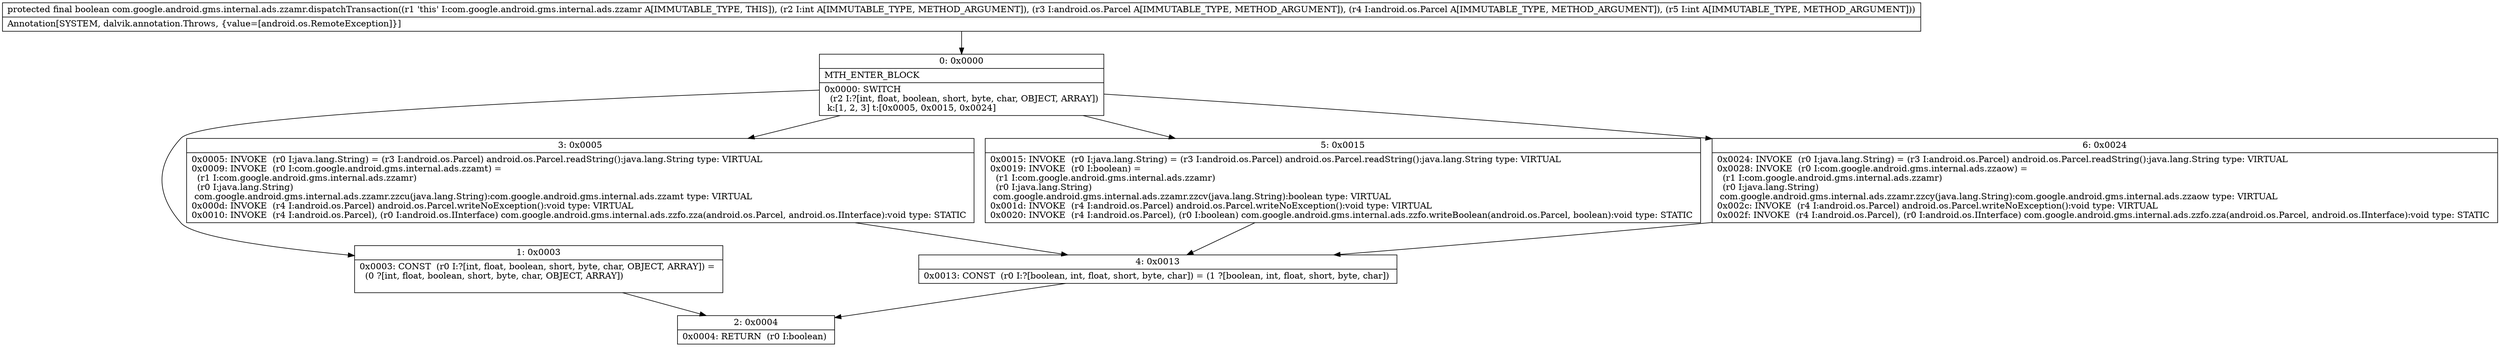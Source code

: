 digraph "CFG forcom.google.android.gms.internal.ads.zzamr.dispatchTransaction(ILandroid\/os\/Parcel;Landroid\/os\/Parcel;I)Z" {
Node_0 [shape=record,label="{0\:\ 0x0000|MTH_ENTER_BLOCK\l|0x0000: SWITCH  \l  (r2 I:?[int, float, boolean, short, byte, char, OBJECT, ARRAY])\l k:[1, 2, 3] t:[0x0005, 0x0015, 0x0024] \l}"];
Node_1 [shape=record,label="{1\:\ 0x0003|0x0003: CONST  (r0 I:?[int, float, boolean, short, byte, char, OBJECT, ARRAY]) = \l  (0 ?[int, float, boolean, short, byte, char, OBJECT, ARRAY])\l \l}"];
Node_2 [shape=record,label="{2\:\ 0x0004|0x0004: RETURN  (r0 I:boolean) \l}"];
Node_3 [shape=record,label="{3\:\ 0x0005|0x0005: INVOKE  (r0 I:java.lang.String) = (r3 I:android.os.Parcel) android.os.Parcel.readString():java.lang.String type: VIRTUAL \l0x0009: INVOKE  (r0 I:com.google.android.gms.internal.ads.zzamt) = \l  (r1 I:com.google.android.gms.internal.ads.zzamr)\l  (r0 I:java.lang.String)\l com.google.android.gms.internal.ads.zzamr.zzcu(java.lang.String):com.google.android.gms.internal.ads.zzamt type: VIRTUAL \l0x000d: INVOKE  (r4 I:android.os.Parcel) android.os.Parcel.writeNoException():void type: VIRTUAL \l0x0010: INVOKE  (r4 I:android.os.Parcel), (r0 I:android.os.IInterface) com.google.android.gms.internal.ads.zzfo.zza(android.os.Parcel, android.os.IInterface):void type: STATIC \l}"];
Node_4 [shape=record,label="{4\:\ 0x0013|0x0013: CONST  (r0 I:?[boolean, int, float, short, byte, char]) = (1 ?[boolean, int, float, short, byte, char]) \l}"];
Node_5 [shape=record,label="{5\:\ 0x0015|0x0015: INVOKE  (r0 I:java.lang.String) = (r3 I:android.os.Parcel) android.os.Parcel.readString():java.lang.String type: VIRTUAL \l0x0019: INVOKE  (r0 I:boolean) = \l  (r1 I:com.google.android.gms.internal.ads.zzamr)\l  (r0 I:java.lang.String)\l com.google.android.gms.internal.ads.zzamr.zzcv(java.lang.String):boolean type: VIRTUAL \l0x001d: INVOKE  (r4 I:android.os.Parcel) android.os.Parcel.writeNoException():void type: VIRTUAL \l0x0020: INVOKE  (r4 I:android.os.Parcel), (r0 I:boolean) com.google.android.gms.internal.ads.zzfo.writeBoolean(android.os.Parcel, boolean):void type: STATIC \l}"];
Node_6 [shape=record,label="{6\:\ 0x0024|0x0024: INVOKE  (r0 I:java.lang.String) = (r3 I:android.os.Parcel) android.os.Parcel.readString():java.lang.String type: VIRTUAL \l0x0028: INVOKE  (r0 I:com.google.android.gms.internal.ads.zzaow) = \l  (r1 I:com.google.android.gms.internal.ads.zzamr)\l  (r0 I:java.lang.String)\l com.google.android.gms.internal.ads.zzamr.zzcy(java.lang.String):com.google.android.gms.internal.ads.zzaow type: VIRTUAL \l0x002c: INVOKE  (r4 I:android.os.Parcel) android.os.Parcel.writeNoException():void type: VIRTUAL \l0x002f: INVOKE  (r4 I:android.os.Parcel), (r0 I:android.os.IInterface) com.google.android.gms.internal.ads.zzfo.zza(android.os.Parcel, android.os.IInterface):void type: STATIC \l}"];
MethodNode[shape=record,label="{protected final boolean com.google.android.gms.internal.ads.zzamr.dispatchTransaction((r1 'this' I:com.google.android.gms.internal.ads.zzamr A[IMMUTABLE_TYPE, THIS]), (r2 I:int A[IMMUTABLE_TYPE, METHOD_ARGUMENT]), (r3 I:android.os.Parcel A[IMMUTABLE_TYPE, METHOD_ARGUMENT]), (r4 I:android.os.Parcel A[IMMUTABLE_TYPE, METHOD_ARGUMENT]), (r5 I:int A[IMMUTABLE_TYPE, METHOD_ARGUMENT]))  | Annotation[SYSTEM, dalvik.annotation.Throws, \{value=[android.os.RemoteException]\}]\l}"];
MethodNode -> Node_0;
Node_0 -> Node_1;
Node_0 -> Node_3;
Node_0 -> Node_5;
Node_0 -> Node_6;
Node_1 -> Node_2;
Node_3 -> Node_4;
Node_4 -> Node_2;
Node_5 -> Node_4;
Node_6 -> Node_4;
}


